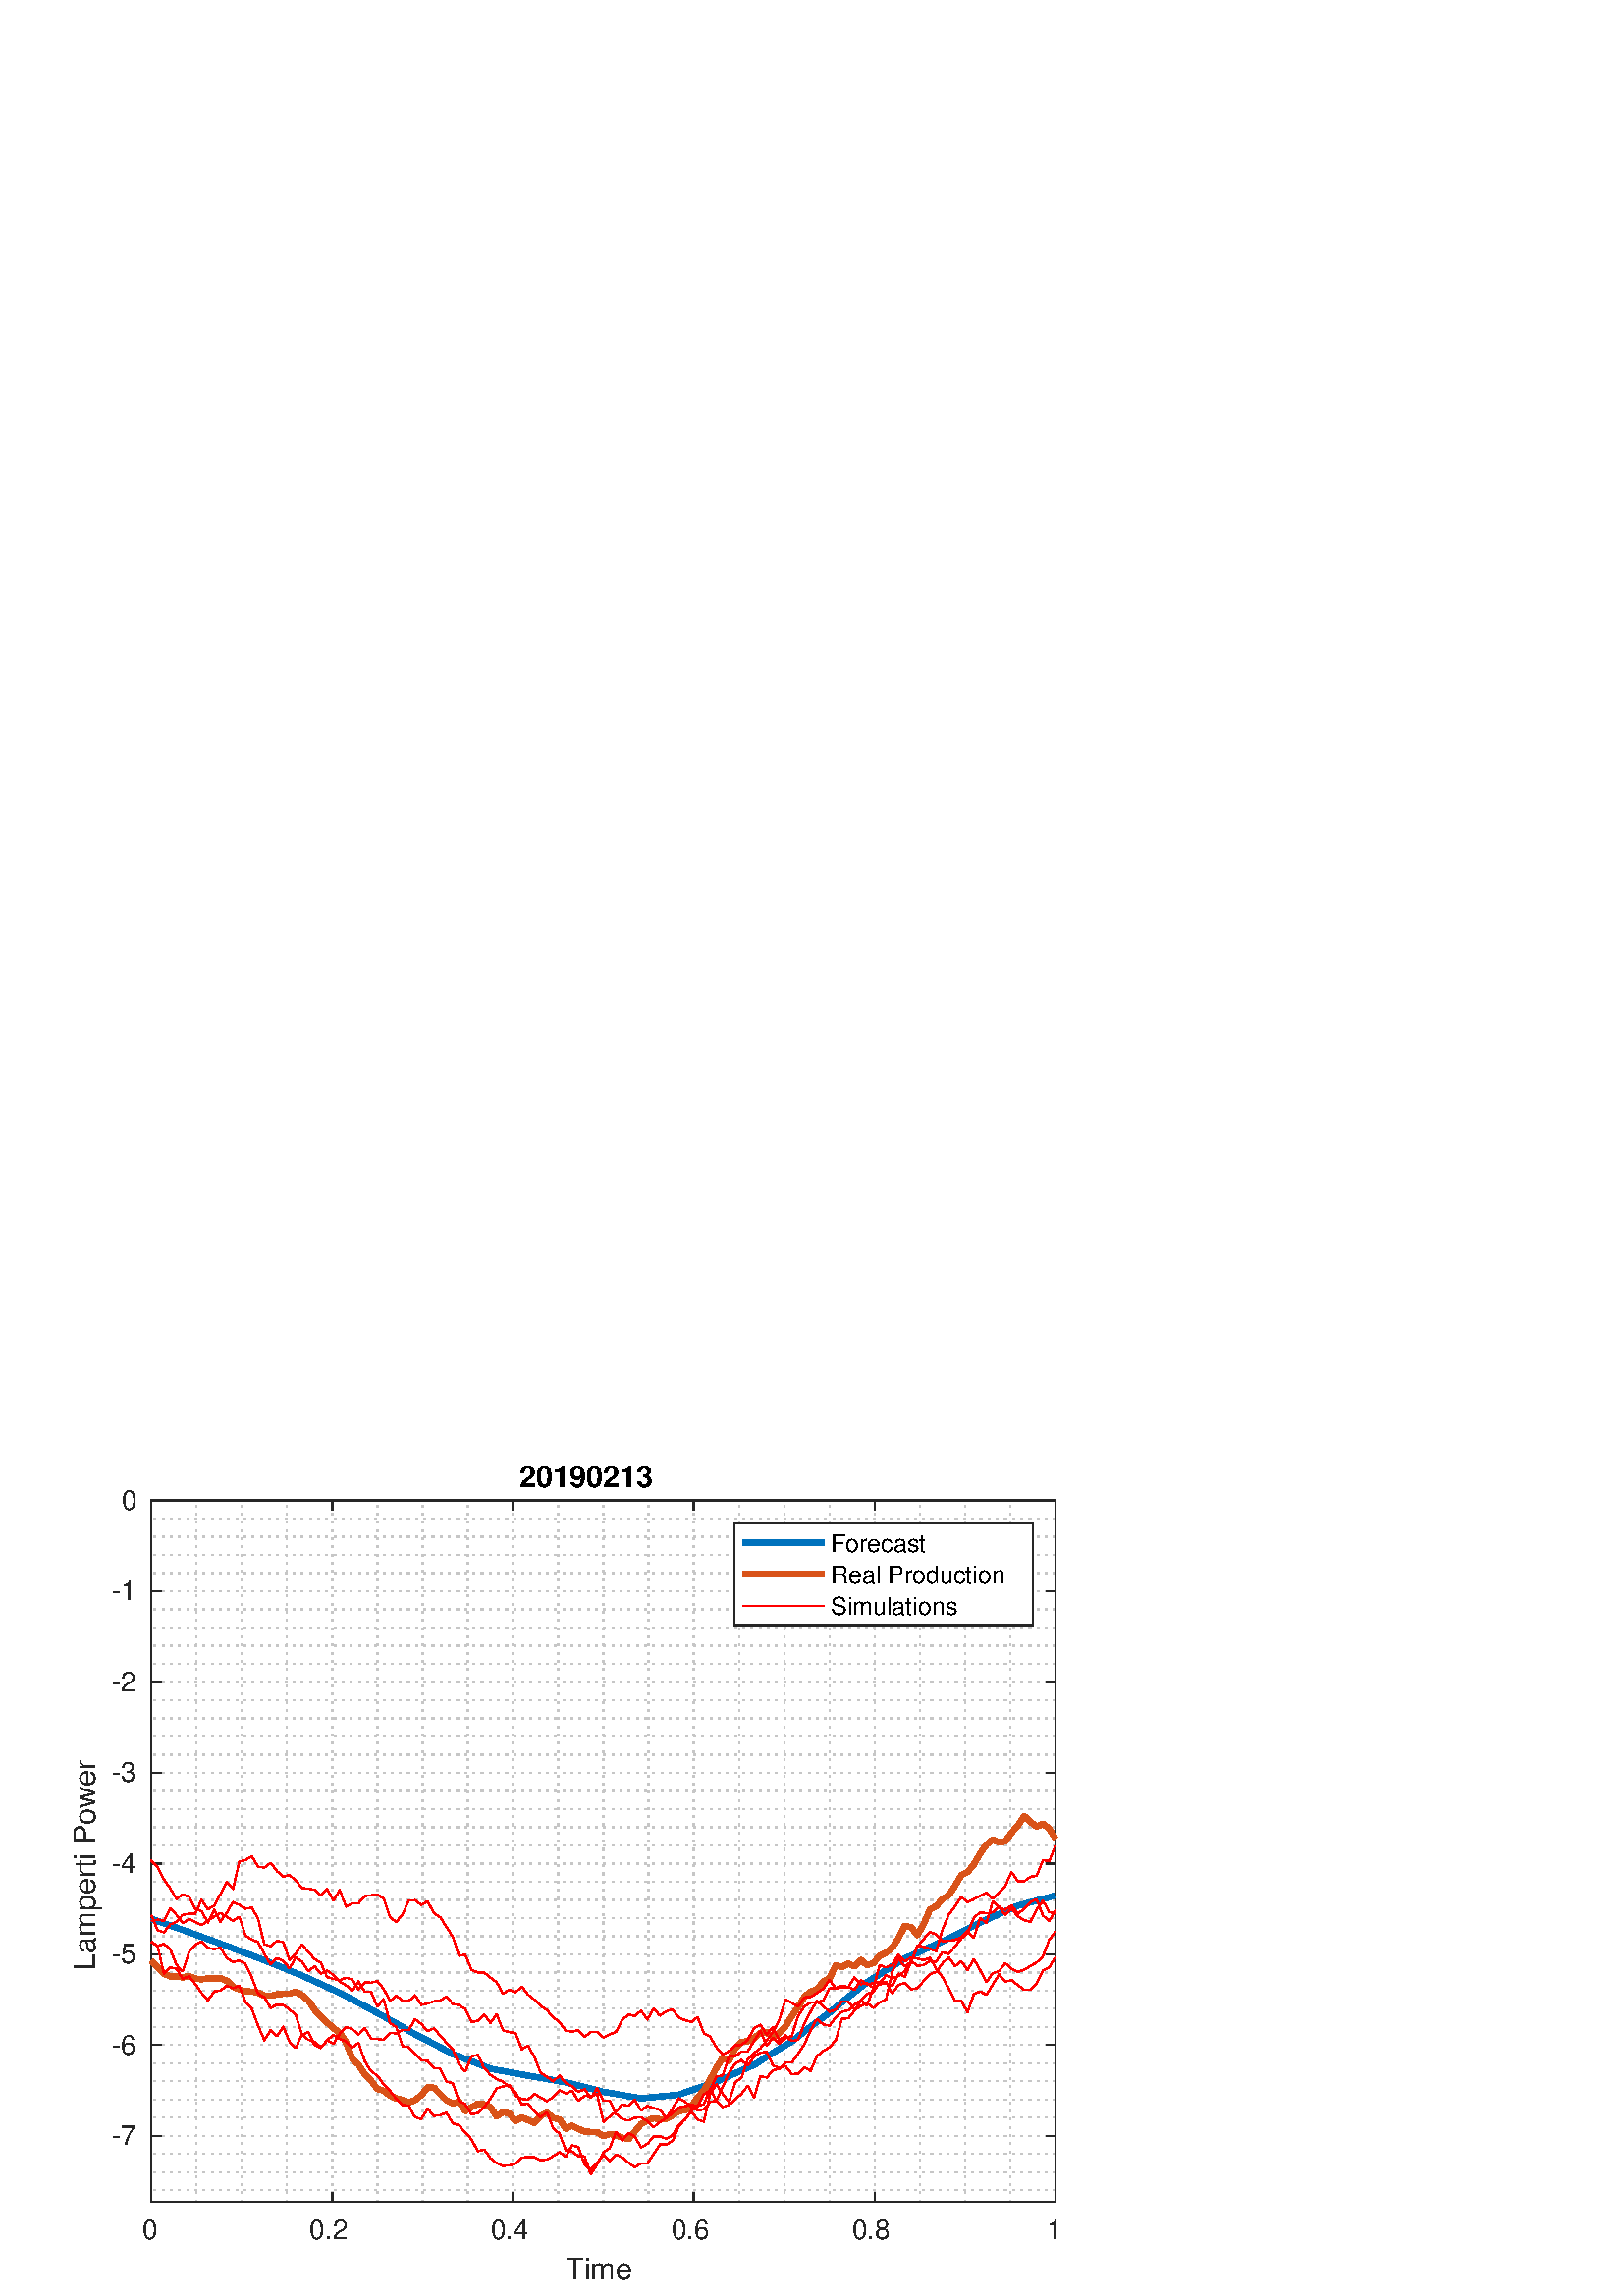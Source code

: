 %!PS-Adobe-3.0 EPSF-3.0
%%Pages: (atend)
%%BoundingBox:    26     6   389   306
%%LanguageLevel: 3
%%EndComments
%%BeginProlog
%%BeginResource: procset (Apache XML Graphics Std ProcSet) 1.2 0
%%Version: 1.2 0
%%Copyright: (Copyright 2001-2003,2010 The Apache Software Foundation. License terms: http://www.apache.org/licenses/LICENSE-2.0)
/bd{bind def}bind def
/ld{load def}bd
/GR/grestore ld
/GS/gsave ld
/RM/rmoveto ld
/C/curveto ld
/t/show ld
/L/lineto ld
/ML/setmiterlimit ld
/CT/concat ld
/f/fill ld
/N/newpath ld
/S/stroke ld
/CC/setcmykcolor ld
/A/ashow ld
/cp/closepath ld
/RC/setrgbcolor ld
/LJ/setlinejoin ld
/GC/setgray ld
/LW/setlinewidth ld
/M/moveto ld
/re {4 2 roll M
1 index 0 rlineto
0 exch rlineto
neg 0 rlineto
cp } bd
/_ctm matrix def
/_tm matrix def
/BT { _ctm currentmatrix pop matrix _tm copy pop 0 0 moveto } bd
/ET { _ctm setmatrix } bd
/iTm { _ctm setmatrix _tm concat } bd
/Tm { _tm astore pop iTm 0 0 moveto } bd
/ux 0.0 def
/uy 0.0 def
/F {
  /Tp exch def
  /Tf exch def
  Tf findfont Tp scalefont setfont
  /cf Tf def  /cs Tp def
} bd
/ULS {currentpoint /uy exch def /ux exch def} bd
/ULE {
  /Tcx currentpoint pop def
  gsave
  newpath
  cf findfont cs scalefont dup
  /FontMatrix get 0 get /Ts exch def /FontInfo get dup
  /UnderlinePosition get Ts mul /To exch def
  /UnderlineThickness get Ts mul /Tt exch def
  ux uy To add moveto  Tcx uy To add lineto
  Tt setlinewidth stroke
  grestore
} bd
/OLE {
  /Tcx currentpoint pop def
  gsave
  newpath
  cf findfont cs scalefont dup
  /FontMatrix get 0 get /Ts exch def /FontInfo get dup
  /UnderlinePosition get Ts mul /To exch def
  /UnderlineThickness get Ts mul /Tt exch def
  ux uy To add cs add moveto Tcx uy To add cs add lineto
  Tt setlinewidth stroke
  grestore
} bd
/SOE {
  /Tcx currentpoint pop def
  gsave
  newpath
  cf findfont cs scalefont dup
  /FontMatrix get 0 get /Ts exch def /FontInfo get dup
  /UnderlinePosition get Ts mul /To exch def
  /UnderlineThickness get Ts mul /Tt exch def
  ux uy To add cs 10 mul 26 idiv add moveto Tcx uy To add cs 10 mul 26 idiv add lineto
  Tt setlinewidth stroke
  grestore
} bd
/QT {
/Y22 exch store
/X22 exch store
/Y21 exch store
/X21 exch store
currentpoint
/Y21 load 2 mul add 3 div exch
/X21 load 2 mul add 3 div exch
/X21 load 2 mul /X22 load add 3 div
/Y21 load 2 mul /Y22 load add 3 div
/X22 load /Y22 load curveto
} bd
/SSPD {
dup length /d exch dict def
{
/v exch def
/k exch def
currentpagedevice k known {
/cpdv currentpagedevice k get def
v cpdv ne {
/upd false def
/nullv v type /nulltype eq def
/nullcpdv cpdv type /nulltype eq def
nullv nullcpdv or
{
/upd true def
} {
/sametype v type cpdv type eq def
sametype {
v type /arraytype eq {
/vlen v length def
/cpdvlen cpdv length def
vlen cpdvlen eq {
0 1 vlen 1 sub {
/i exch def
/obj v i get def
/cpdobj cpdv i get def
obj cpdobj ne {
/upd true def
exit
} if
} for
} {
/upd true def
} ifelse
} {
v type /dicttype eq {
v {
/dv exch def
/dk exch def
/cpddv cpdv dk get def
dv cpddv ne {
/upd true def
exit
} if
} forall
} {
/upd true def
} ifelse
} ifelse
} if
} ifelse
upd true eq {
d k v put
} if
} if
} if
} forall
d length 0 gt {
d setpagedevice
} if
} bd
/RE { % /NewFontName [NewEncodingArray] /FontName RE -
  findfont dup length dict begin
  {
    1 index /FID ne
    {def} {pop pop} ifelse
  } forall
  /Encoding exch def
  /FontName 1 index def
  currentdict definefont pop
  end
} bind def
%%EndResource
%%BeginResource: procset (Apache XML Graphics EPS ProcSet) 1.0 0
%%Version: 1.0 0
%%Copyright: (Copyright 2002-2003 The Apache Software Foundation. License terms: http://www.apache.org/licenses/LICENSE-2.0)
/BeginEPSF { %def
/b4_Inc_state save def         % Save state for cleanup
/dict_count countdictstack def % Count objects on dict stack
/op_count count 1 sub def      % Count objects on operand stack
userdict begin                 % Push userdict on dict stack
/showpage { } def              % Redefine showpage, { } = null proc
0 setgray 0 setlinecap         % Prepare graphics state
1 setlinewidth 0 setlinejoin
10 setmiterlimit [ ] 0 setdash newpath
/languagelevel where           % If level not equal to 1 then
{pop languagelevel             % set strokeadjust and
1 ne                           % overprint to their defaults.
{false setstrokeadjust false setoverprint
} if
} if
} bd
/EndEPSF { %def
count op_count sub {pop} repeat            % Clean up stacks
countdictstack dict_count sub {end} repeat
b4_Inc_state restore
} bd
%%EndResource
%FOPBeginFontDict
%%IncludeResource: font Courier-Oblique
%%IncludeResource: font Courier-BoldOblique
%%IncludeResource: font Courier-Bold
%%IncludeResource: font ZapfDingbats
%%IncludeResource: font Symbol
%%IncludeResource: font Helvetica
%%IncludeResource: font Helvetica-Oblique
%%IncludeResource: font Helvetica-Bold
%%IncludeResource: font Helvetica-BoldOblique
%%IncludeResource: font Times-Roman
%%IncludeResource: font Times-Italic
%%IncludeResource: font Times-Bold
%%IncludeResource: font Times-BoldItalic
%%IncludeResource: font Courier
%FOPEndFontDict
%%BeginResource: encoding WinAnsiEncoding
/WinAnsiEncoding [
/.notdef /.notdef /.notdef /.notdef /.notdef
/.notdef /.notdef /.notdef /.notdef /.notdef
/.notdef /.notdef /.notdef /.notdef /.notdef
/.notdef /.notdef /.notdef /.notdef /.notdef
/.notdef /.notdef /.notdef /.notdef /.notdef
/.notdef /.notdef /.notdef /.notdef /.notdef
/.notdef /.notdef /space /exclam /quotedbl
/numbersign /dollar /percent /ampersand /quotesingle
/parenleft /parenright /asterisk /plus /comma
/hyphen /period /slash /zero /one
/two /three /four /five /six
/seven /eight /nine /colon /semicolon
/less /equal /greater /question /at
/A /B /C /D /E
/F /G /H /I /J
/K /L /M /N /O
/P /Q /R /S /T
/U /V /W /X /Y
/Z /bracketleft /backslash /bracketright /asciicircum
/underscore /quoteleft /a /b /c
/d /e /f /g /h
/i /j /k /l /m
/n /o /p /q /r
/s /t /u /v /w
/x /y /z /braceleft /bar
/braceright /asciitilde /bullet /Euro /bullet
/quotesinglbase /florin /quotedblbase /ellipsis /dagger
/daggerdbl /circumflex /perthousand /Scaron /guilsinglleft
/OE /bullet /Zcaron /bullet /bullet
/quoteleft /quoteright /quotedblleft /quotedblright /bullet
/endash /emdash /asciitilde /trademark /scaron
/guilsinglright /oe /bullet /zcaron /Ydieresis
/space /exclamdown /cent /sterling /currency
/yen /brokenbar /section /dieresis /copyright
/ordfeminine /guillemotleft /logicalnot /sfthyphen /registered
/macron /degree /plusminus /twosuperior /threesuperior
/acute /mu /paragraph /middot /cedilla
/onesuperior /ordmasculine /guillemotright /onequarter /onehalf
/threequarters /questiondown /Agrave /Aacute /Acircumflex
/Atilde /Adieresis /Aring /AE /Ccedilla
/Egrave /Eacute /Ecircumflex /Edieresis /Igrave
/Iacute /Icircumflex /Idieresis /Eth /Ntilde
/Ograve /Oacute /Ocircumflex /Otilde /Odieresis
/multiply /Oslash /Ugrave /Uacute /Ucircumflex
/Udieresis /Yacute /Thorn /germandbls /agrave
/aacute /acircumflex /atilde /adieresis /aring
/ae /ccedilla /egrave /eacute /ecircumflex
/edieresis /igrave /iacute /icircumflex /idieresis
/eth /ntilde /ograve /oacute /ocircumflex
/otilde /odieresis /divide /oslash /ugrave
/uacute /ucircumflex /udieresis /yacute /thorn
/ydieresis
] def
%%EndResource
%FOPBeginFontReencode
/Courier-Oblique findfont
dup length dict begin
  {1 index /FID ne {def} {pop pop} ifelse} forall
  /Encoding WinAnsiEncoding def
  currentdict
end
/Courier-Oblique exch definefont pop
/Courier-BoldOblique findfont
dup length dict begin
  {1 index /FID ne {def} {pop pop} ifelse} forall
  /Encoding WinAnsiEncoding def
  currentdict
end
/Courier-BoldOblique exch definefont pop
/Courier-Bold findfont
dup length dict begin
  {1 index /FID ne {def} {pop pop} ifelse} forall
  /Encoding WinAnsiEncoding def
  currentdict
end
/Courier-Bold exch definefont pop
/Helvetica findfont
dup length dict begin
  {1 index /FID ne {def} {pop pop} ifelse} forall
  /Encoding WinAnsiEncoding def
  currentdict
end
/Helvetica exch definefont pop
/Helvetica-Oblique findfont
dup length dict begin
  {1 index /FID ne {def} {pop pop} ifelse} forall
  /Encoding WinAnsiEncoding def
  currentdict
end
/Helvetica-Oblique exch definefont pop
/Helvetica-Bold findfont
dup length dict begin
  {1 index /FID ne {def} {pop pop} ifelse} forall
  /Encoding WinAnsiEncoding def
  currentdict
end
/Helvetica-Bold exch definefont pop
/Helvetica-BoldOblique findfont
dup length dict begin
  {1 index /FID ne {def} {pop pop} ifelse} forall
  /Encoding WinAnsiEncoding def
  currentdict
end
/Helvetica-BoldOblique exch definefont pop
/Times-Roman findfont
dup length dict begin
  {1 index /FID ne {def} {pop pop} ifelse} forall
  /Encoding WinAnsiEncoding def
  currentdict
end
/Times-Roman exch definefont pop
/Times-Italic findfont
dup length dict begin
  {1 index /FID ne {def} {pop pop} ifelse} forall
  /Encoding WinAnsiEncoding def
  currentdict
end
/Times-Italic exch definefont pop
/Times-Bold findfont
dup length dict begin
  {1 index /FID ne {def} {pop pop} ifelse} forall
  /Encoding WinAnsiEncoding def
  currentdict
end
/Times-Bold exch definefont pop
/Times-BoldItalic findfont
dup length dict begin
  {1 index /FID ne {def} {pop pop} ifelse} forall
  /Encoding WinAnsiEncoding def
  currentdict
end
/Times-BoldItalic exch definefont pop
/Courier findfont
dup length dict begin
  {1 index /FID ne {def} {pop pop} ifelse} forall
  /Encoding WinAnsiEncoding def
  currentdict
end
/Courier exch definefont pop
%FOPEndFontReencode
%%EndProlog
%%Page: 1 1
%%PageBoundingBox: 0 0 428 315
%%BeginPageSetup
[1 0 0 -1 0 315] CT
%%EndPageSetup
GS
[0.75 0 0 0.75 0 0] CT
1 GC
N
0 0 570 420 re
f
GR
GS
[0.75 0 0 0.75 0 0] CT
1 GC
N
0 0 570 420 re
f
GR
GS
[0.75 0 0 0.75 0 0] CT
1 GC
N
74 374 M
516 374 L
516 31 L
74 31 L
cp
f
GR
GS
[0.75 0 0 0.75 0 0] CT
0.775 GC
[1 3] 0 setdash
2 LJ
0.667 LW
N
74 374 M
74 31 L
S
GR
GS
[0.75 0 0 0.75 0 0] CT
0.775 GC
[1 3] 0 setdash
2 LJ
0.667 LW
N
96.1 374 M
96.1 31 L
S
GR
GS
[0.75 0 0 0.75 0 0] CT
0.775 GC
[1 3] 0 setdash
2 LJ
0.667 LW
N
118.2 374 M
118.2 31 L
S
GR
GS
[0.75 0 0 0.75 0 0] CT
0.775 GC
[1 3] 0 setdash
2 LJ
0.667 LW
N
140.3 374 M
140.3 31 L
S
GR
GS
[0.75 0 0 0.75 0 0] CT
0.775 GC
[1 3] 0 setdash
2 LJ
0.667 LW
N
162.4 374 M
162.4 31 L
S
GR
GS
[0.75 0 0 0.75 0 0] CT
0.775 GC
[1 3] 0 setdash
2 LJ
0.667 LW
N
184.5 374 M
184.5 31 L
S
GR
GS
[0.75 0 0 0.75 0 0] CT
0.775 GC
[1 3] 0 setdash
2 LJ
0.667 LW
N
206.6 374 M
206.6 31 L
S
GR
GS
[0.75 0 0 0.75 0 0] CT
0.775 GC
[1 3] 0 setdash
2 LJ
0.667 LW
N
228.7 374 M
228.7 31 L
S
GR
GS
[0.75 0 0 0.75 0 0] CT
0.775 GC
[1 3] 0 setdash
2 LJ
0.667 LW
N
250.8 374 M
250.8 31 L
S
GR
GS
[0.75 0 0 0.75 0 0] CT
0.775 GC
[1 3] 0 setdash
2 LJ
0.667 LW
N
272.9 374 M
272.9 31 L
S
GR
GS
[0.75 0 0 0.75 0 0] CT
0.775 GC
[1 3] 0 setdash
2 LJ
0.667 LW
N
295 374 M
295 31 L
S
GR
GS
[0.75 0 0 0.75 0 0] CT
0.775 GC
[1 3] 0 setdash
2 LJ
0.667 LW
N
317.1 374 M
317.1 31 L
S
GR
GS
[0.75 0 0 0.75 0 0] CT
0.775 GC
[1 3] 0 setdash
2 LJ
0.667 LW
N
339.2 374 M
339.2 31 L
S
GR
GS
[0.75 0 0 0.75 0 0] CT
0.775 GC
[1 3] 0 setdash
2 LJ
0.667 LW
N
361.3 374 M
361.3 31 L
S
GR
GS
[0.75 0 0 0.75 0 0] CT
0.775 GC
[1 3] 0 setdash
2 LJ
0.667 LW
N
383.4 374 M
383.4 31 L
S
GR
GS
[0.75 0 0 0.75 0 0] CT
0.775 GC
[1 3] 0 setdash
2 LJ
0.667 LW
N
405.5 374 M
405.5 31 L
S
GR
GS
[0.75 0 0 0.75 0 0] CT
0.775 GC
[1 3] 0 setdash
2 LJ
0.667 LW
N
427.6 374 M
427.6 31 L
S
GR
GS
[0.75 0 0 0.75 0 0] CT
0.775 GC
[1 3] 0 setdash
2 LJ
0.667 LW
N
449.7 374 M
449.7 31 L
S
GR
GS
[0.75 0 0 0.75 0 0] CT
0.775 GC
[1 3] 0 setdash
2 LJ
0.667 LW
N
471.8 374 M
471.8 31 L
S
GR
GS
[0.75 0 0 0.75 0 0] CT
0.775 GC
[1 3] 0 setdash
2 LJ
0.667 LW
N
493.9 374 M
493.9 31 L
S
GR
GS
[0.75 0 0 0.75 0 0] CT
0.775 GC
[1 3] 0 setdash
2 LJ
0.667 LW
N
516 374 M
516 31 L
S
GR
GS
[0.75 0 0 0.75 0 0] CT
0.775 GC
[1 3] 0 setdash
2 LJ
0.667 LW
N
516 368.258 M
74 368.258 L
S
GR
GS
[0.75 0 0 0.75 0 0] CT
0.775 GC
[1 3] 0 setdash
2 LJ
0.667 LW
N
516 359.383 M
74 359.383 L
S
GR
GS
[0.75 0 0 0.75 0 0] CT
0.775 GC
[1 3] 0 setdash
2 LJ
0.667 LW
N
516 350.508 M
74 350.508 L
S
GR
GS
[0.75 0 0 0.75 0 0] CT
0.775 GC
[1 3] 0 setdash
2 LJ
0.667 LW
N
516 341.633 M
74 341.633 L
S
GR
GS
[0.75 0 0 0.75 0 0] CT
0.775 GC
[1 3] 0 setdash
2 LJ
0.667 LW
N
516 332.758 M
74 332.758 L
S
GR
GS
[0.75 0 0 0.75 0 0] CT
0.775 GC
[1 3] 0 setdash
2 LJ
0.667 LW
N
516 323.882 M
74 323.882 L
S
GR
GS
[0.75 0 0 0.75 0 0] CT
0.775 GC
[1 3] 0 setdash
2 LJ
0.667 LW
N
516 315.007 M
74 315.007 L
S
GR
GS
[0.75 0 0 0.75 0 0] CT
0.775 GC
[1 3] 0 setdash
2 LJ
0.667 LW
N
516 306.132 M
74 306.132 L
S
GR
GS
[0.75 0 0 0.75 0 0] CT
0.775 GC
[1 3] 0 setdash
2 LJ
0.667 LW
N
516 297.257 M
74 297.257 L
S
GR
GS
[0.75 0 0 0.75 0 0] CT
0.775 GC
[1 3] 0 setdash
2 LJ
0.667 LW
N
516 288.381 M
74 288.381 L
S
GR
GS
[0.75 0 0 0.75 0 0] CT
0.775 GC
[1 3] 0 setdash
2 LJ
0.667 LW
N
516 279.506 M
74 279.506 L
S
GR
GS
[0.75 0 0 0.75 0 0] CT
0.775 GC
[1 3] 0 setdash
2 LJ
0.667 LW
N
516 270.631 M
74 270.631 L
S
GR
GS
[0.75 0 0 0.75 0 0] CT
0.775 GC
[1 3] 0 setdash
2 LJ
0.667 LW
N
516 261.756 M
74 261.756 L
S
GR
GS
[0.75 0 0 0.75 0 0] CT
0.775 GC
[1 3] 0 setdash
2 LJ
0.667 LW
N
516 252.881 M
74 252.881 L
S
GR
GS
[0.75 0 0 0.75 0 0] CT
0.775 GC
[1 3] 0 setdash
2 LJ
0.667 LW
N
516 244.005 M
74 244.005 L
S
GR
GS
[0.75 0 0 0.75 0 0] CT
0.775 GC
[1 3] 0 setdash
2 LJ
0.667 LW
N
516 235.13 M
74 235.13 L
S
GR
GS
[0.75 0 0 0.75 0 0] CT
0.775 GC
[1 3] 0 setdash
2 LJ
0.667 LW
N
516 226.255 M
74 226.255 L
S
GR
GS
[0.75 0 0 0.75 0 0] CT
0.775 GC
[1 3] 0 setdash
2 LJ
0.667 LW
N
516 217.38 M
74 217.38 L
S
GR
GS
[0.75 0 0 0.75 0 0] CT
0.775 GC
[1 3] 0 setdash
2 LJ
0.667 LW
N
516 208.504 M
74 208.504 L
S
GR
GS
[0.75 0 0 0.75 0 0] CT
0.775 GC
[1 3] 0 setdash
2 LJ
0.667 LW
N
516 199.629 M
74 199.629 L
S
GR
GS
[0.75 0 0 0.75 0 0] CT
0.775 GC
[1 3] 0 setdash
2 LJ
0.667 LW
N
516 190.754 M
74 190.754 L
S
GR
GS
[0.75 0 0 0.75 0 0] CT
0.775 GC
[1 3] 0 setdash
2 LJ
0.667 LW
N
516 181.879 M
74 181.879 L
S
GR
GS
[0.75 0 0 0.75 0 0] CT
0.775 GC
[1 3] 0 setdash
2 LJ
0.667 LW
N
516 173.004 M
74 173.004 L
S
GR
GS
[0.75 0 0 0.75 0 0] CT
0.775 GC
[1 3] 0 setdash
2 LJ
0.667 LW
N
516 164.128 M
74 164.128 L
S
GR
GS
[0.75 0 0 0.75 0 0] CT
0.775 GC
[1 3] 0 setdash
2 LJ
0.667 LW
N
516 155.253 M
74 155.253 L
S
GR
GS
[0.75 0 0 0.75 0 0] CT
0.775 GC
[1 3] 0 setdash
2 LJ
0.667 LW
N
516 146.378 M
74 146.378 L
S
GR
GS
[0.75 0 0 0.75 0 0] CT
0.775 GC
[1 3] 0 setdash
2 LJ
0.667 LW
N
516 137.503 M
74 137.503 L
S
GR
GS
[0.75 0 0 0.75 0 0] CT
0.775 GC
[1 3] 0 setdash
2 LJ
0.667 LW
N
516 128.627 M
74 128.627 L
S
GR
GS
[0.75 0 0 0.75 0 0] CT
0.775 GC
[1 3] 0 setdash
2 LJ
0.667 LW
N
516 119.752 M
74 119.752 L
S
GR
GS
[0.75 0 0 0.75 0 0] CT
0.775 GC
[1 3] 0 setdash
2 LJ
0.667 LW
N
516 110.877 M
74 110.877 L
S
GR
GS
[0.75 0 0 0.75 0 0] CT
0.775 GC
[1 3] 0 setdash
2 LJ
0.667 LW
N
516 102.002 M
74 102.002 L
S
GR
GS
[0.75 0 0 0.75 0 0] CT
0.775 GC
[1 3] 0 setdash
2 LJ
0.667 LW
N
516 93.127 M
74 93.127 L
S
GR
GS
[0.75 0 0 0.75 0 0] CT
0.775 GC
[1 3] 0 setdash
2 LJ
0.667 LW
N
516 84.251 M
74 84.251 L
S
GR
GS
[0.75 0 0 0.75 0 0] CT
0.775 GC
[1 3] 0 setdash
2 LJ
0.667 LW
N
516 75.376 M
74 75.376 L
S
GR
GS
[0.75 0 0 0.75 0 0] CT
0.775 GC
[1 3] 0 setdash
2 LJ
0.667 LW
N
516 66.501 M
74 66.501 L
S
GR
GS
[0.75 0 0 0.75 0 0] CT
0.775 GC
[1 3] 0 setdash
2 LJ
0.667 LW
N
516 57.626 M
74 57.626 L
S
GR
GS
[0.75 0 0 0.75 0 0] CT
0.775 GC
[1 3] 0 setdash
2 LJ
0.667 LW
N
516 48.75 M
74 48.75 L
S
GR
GS
[0.75 0 0 0.75 0 0] CT
0.775 GC
[1 3] 0 setdash
2 LJ
0.667 LW
N
516 39.875 M
74 39.875 L
S
GR
GS
[0.75 0 0 0.75 0 0] CT
0.775 GC
[1 3] 0 setdash
2 LJ
0.667 LW
N
516 31 M
74 31 L
S
GR
GS
[0.75 0 0 0.75 0 0] CT
0.149 GC
2 setlinecap
1 LJ
0.667 LW
N
74 374 M
516 374 L
S
GR
GS
[0.75 0 0 0.75 0 0] CT
0.149 GC
2 setlinecap
1 LJ
0.667 LW
N
74 31 M
516 31 L
S
GR
GS
[0.75 0 0 0.75 0 0] CT
0.149 GC
2 setlinecap
1 LJ
0.667 LW
N
74 374 M
74 369.58 L
S
GR
GS
[0.75 0 0 0.75 0 0] CT
0.149 GC
2 setlinecap
1 LJ
0.667 LW
N
162.4 374 M
162.4 369.58 L
S
GR
GS
[0.75 0 0 0.75 0 0] CT
0.149 GC
2 setlinecap
1 LJ
0.667 LW
N
250.8 374 M
250.8 369.58 L
S
GR
GS
[0.75 0 0 0.75 0 0] CT
0.149 GC
2 setlinecap
1 LJ
0.667 LW
N
339.2 374 M
339.2 369.58 L
S
GR
GS
[0.75 0 0 0.75 0 0] CT
0.149 GC
2 setlinecap
1 LJ
0.667 LW
N
427.6 374 M
427.6 369.58 L
S
GR
GS
[0.75 0 0 0.75 0 0] CT
0.149 GC
2 setlinecap
1 LJ
0.667 LW
N
516 374 M
516 369.58 L
S
GR
GS
[0.75 0 0 0.75 0 0] CT
0.149 GC
2 setlinecap
1 LJ
0.667 LW
N
74 31 M
74 35.42 L
S
GR
GS
[0.75 0 0 0.75 0 0] CT
0.149 GC
2 setlinecap
1 LJ
0.667 LW
N
162.4 31 M
162.4 35.42 L
S
GR
GS
[0.75 0 0 0.75 0 0] CT
0.149 GC
2 setlinecap
1 LJ
0.667 LW
N
250.8 31 M
250.8 35.42 L
S
GR
GS
[0.75 0 0 0.75 0 0] CT
0.149 GC
2 setlinecap
1 LJ
0.667 LW
N
339.2 31 M
339.2 35.42 L
S
GR
GS
[0.75 0 0 0.75 0 0] CT
0.149 GC
2 setlinecap
1 LJ
0.667 LW
N
427.6 31 M
427.6 35.42 L
S
GR
GS
[0.75 0 0 0.75 0 0] CT
0.149 GC
2 setlinecap
1 LJ
0.667 LW
N
516 31 M
516 35.42 L
S
GR
GS
[0.75 0 0 0.75 55.5 284.5] CT
0.149 GC
/Helvetica 13.333 F
GS
[1 0 0 1 0 0] CT
-4.5 13 moveto 
1 -1 scale
(0) t 
GR
GR
GS
[0.75 0 0 0.75 121.8 284.5] CT
0.149 GC
/Helvetica 13.333 F
GS
[1 0 0 1 0 0] CT
-11 13 moveto 
1 -1 scale
(0.2) t 
GR
GR
GS
[0.75 0 0 0.75 188.1 284.5] CT
0.149 GC
/Helvetica 13.333 F
GS
[1 0 0 1 0 0] CT
-11 13 moveto 
1 -1 scale
(0.4) t 
GR
GR
GS
[0.75 0 0 0.75 254.4 284.5] CT
0.149 GC
/Helvetica 13.333 F
GS
[1 0 0 1 0 0] CT
-11 13 moveto 
1 -1 scale
(0.6) t 
GR
GR
GS
[0.75 0 0 0.75 320.7 284.5] CT
0.149 GC
/Helvetica 13.333 F
GS
[1 0 0 1 0 0] CT
-11 13 moveto 
1 -1 scale
(0.8) t 
GR
GR
GS
[0.75 0 0 0.75 387 284.5] CT
0.149 GC
/Helvetica 13.333 F
GS
[1 0 0 1 0 0] CT
-4.5 13 moveto 
1 -1 scale
(1) t 
GR
GR
GS
[0.75 0 0 0.75 221.25 298.25] CT
0.149 GC
/Helvetica 14.667 F
GS
[1 0 0 1 0 0] CT
-18.5 14 moveto 
1 -1 scale
(Time) t 
GR
GR
GS
[0.75 0 0 0.75 0 0] CT
0.149 GC
2 setlinecap
1 LJ
0.667 LW
N
74 374 M
74 31 L
S
GR
GS
[0.75 0 0 0.75 0 0] CT
0.149 GC
2 setlinecap
1 LJ
0.667 LW
N
516 374 M
516 31 L
S
GR
GS
[0.75 0 0 0.75 0 0] CT
0.149 GC
2 setlinecap
1 LJ
0.667 LW
N
74 341.633 M
78.42 341.633 L
S
GR
GS
[0.75 0 0 0.75 0 0] CT
0.149 GC
2 setlinecap
1 LJ
0.667 LW
N
74 297.257 M
78.42 297.257 L
S
GR
GS
[0.75 0 0 0.75 0 0] CT
0.149 GC
2 setlinecap
1 LJ
0.667 LW
N
74 252.881 M
78.42 252.881 L
S
GR
GS
[0.75 0 0 0.75 0 0] CT
0.149 GC
2 setlinecap
1 LJ
0.667 LW
N
74 208.504 M
78.42 208.504 L
S
GR
GS
[0.75 0 0 0.75 0 0] CT
0.149 GC
2 setlinecap
1 LJ
0.667 LW
N
74 164.128 M
78.42 164.128 L
S
GR
GS
[0.75 0 0 0.75 0 0] CT
0.149 GC
2 setlinecap
1 LJ
0.667 LW
N
74 119.752 M
78.42 119.752 L
S
GR
GS
[0.75 0 0 0.75 0 0] CT
0.149 GC
2 setlinecap
1 LJ
0.667 LW
N
74 75.376 M
78.42 75.376 L
S
GR
GS
[0.75 0 0 0.75 0 0] CT
0.149 GC
2 setlinecap
1 LJ
0.667 LW
N
74 31 M
78.42 31 L
S
GR
GS
[0.75 0 0 0.75 0 0] CT
0.149 GC
2 setlinecap
1 LJ
0.667 LW
N
516 341.633 M
511.58 341.633 L
S
GR
GS
[0.75 0 0 0.75 0 0] CT
0.149 GC
2 setlinecap
1 LJ
0.667 LW
N
516 297.257 M
511.58 297.257 L
S
GR
GS
[0.75 0 0 0.75 0 0] CT
0.149 GC
2 setlinecap
1 LJ
0.667 LW
N
516 252.881 M
511.58 252.881 L
S
GR
GS
[0.75 0 0 0.75 0 0] CT
0.149 GC
2 setlinecap
1 LJ
0.667 LW
N
516 208.504 M
511.58 208.504 L
S
GR
GS
[0.75 0 0 0.75 0 0] CT
0.149 GC
2 setlinecap
1 LJ
0.667 LW
N
516 164.128 M
511.58 164.128 L
S
GR
GS
[0.75 0 0 0.75 0 0] CT
0.149 GC
2 setlinecap
1 LJ
0.667 LW
N
516 119.752 M
511.58 119.752 L
S
GR
GS
[0.75 0 0 0.75 0 0] CT
0.149 GC
2 setlinecap
1 LJ
0.667 LW
N
516 75.376 M
511.58 75.376 L
S
GR
GS
[0.75 0 0 0.75 0 0] CT
0.149 GC
2 setlinecap
1 LJ
0.667 LW
N
516 31 M
511.58 31 L
S
GR
GS
[0.75 0 0 0.75 51.5 256.225] CT
0.149 GC
/Helvetica 13.333 F
GS
[1 0 0 1 0 0] CT
-14 4.5 moveto 
1 -1 scale
(-7) t 
GR
GR
GS
[0.75 0 0 0.75 51.5 222.943] CT
0.149 GC
/Helvetica 13.333 F
GS
[1 0 0 1 0 0] CT
-14 4.5 moveto 
1 -1 scale
(-6) t 
GR
GR
GS
[0.75 0 0 0.75 51.5 189.66] CT
0.149 GC
/Helvetica 13.333 F
GS
[1 0 0 1 0 0] CT
-14 4.5 moveto 
1 -1 scale
(-5) t 
GR
GR
GS
[0.75 0 0 0.75 51.5 156.378] CT
0.149 GC
/Helvetica 13.333 F
GS
[1 0 0 1 0 0] CT
-14 4.5 moveto 
1 -1 scale
(-4) t 
GR
GR
GS
[0.75 0 0 0.75 51.5 123.096] CT
0.149 GC
/Helvetica 13.333 F
GS
[1 0 0 1 0 0] CT
-14 4.5 moveto 
1 -1 scale
(-3) t 
GR
GR
GS
[0.75 0 0 0.75 51.5 89.814] CT
0.149 GC
/Helvetica 13.333 F
GS
[1 0 0 1 0 0] CT
-14 4.5 moveto 
1 -1 scale
(-2) t 
GR
GR
GS
[0.75 0 0 0.75 51.5 56.532] CT
0.149 GC
/Helvetica 13.333 F
GS
[1 0 0 1 0 0] CT
-14 4.5 moveto 
1 -1 scale
(-1) t 
GR
GR
GS
[0.75 0 0 0.75 51.5 23.25] CT
0.149 GC
/Helvetica 13.333 F
GS
[1 0 0 1 0 0] CT
-9 4.5 moveto 
1 -1 scale
(0) t 
GR
GR
GS
[0 -0.75 0.75 0 38 151.875] CT
0.149 GC
/Helvetica 14.667 F
GS
[1 0 0 1 0 0] CT
-58 -4 moveto 
1 -1 scale
(Lamperti Power) t 
GR
GR
GS
[0.75 0 0 0.75 221.25 21.188] CT
/Helvetica-Bold 14.667 F
GS
[1 0 0 1 0 0] CT
-41 -4 moveto 
1 -1 scale
(20190213) t 
GR
GR
GS
[0.75 0 0 0.75 0 0] CT
0 0.447 0.741 RC
1 LJ
2.667 LW
N
73.947 235.573 M
74 235.588 L
77.069 236.664 L
80.139 237.743 L
83.208 238.826 L
86.278 239.913 L
89.347 241.004 L
92.417 242.099 L
95.486 243.21 L
98.556 244.326 L
101.625 245.446 L
104.694 246.571 L
107.764 247.701 L
110.833 248.837 L
113.903 249.994 L
116.972 251.157 L
120.042 252.326 L
123.111 253.501 L
126.181 254.682 L
129.25 255.871 L
132.319 257.095 L
135.389 258.326 L
138.458 259.566 L
141.528 260.813 L
144.597 262.07 L
147.667 263.335 L
150.736 264.71 L
153.806 266.097 L
156.875 267.495 L
159.944 268.906 L
163.014 270.33 L
166.083 271.767 L
169.153 273.364 L
172.222 274.98 L
175.292 276.615 L
178.361 278.27 L
181.431 279.945 L
184.5 281.644 L
187.569 283.306 L
190.639 284.991 L
193.708 286.702 L
196.778 288.439 L
199.847 290.204 L
202.917 291.999 L
205.986 293.549 L
209.056 295.125 L
212.125 296.726 L
215.194 298.355 L
218.264 300.015 L
221.333 301.706 L
224.403 302.857 L
227.472 304.024 L
230.542 305.209 L
233.611 306.411 L
236.681 307.632 L
239.75 308.873 L
242.819 309.426 L
245.889 309.984 L
248.958 310.546 L
252.028 311.113 L
255.097 311.684 L
258.167 312.26 L
261.236 312.79 L
264.306 313.323 L
267.375 313.861 L
270.444 314.404 L
273.514 314.951 L
276.583 315.502 L
279.653 316.257 L
282.722 317.021 L
285.792 317.794 L
288.861 318.578 L
291.931 319.371 L
295 320.175 L
298.069 320.694 L
301.139 321.218 L
304.208 321.746 L
307.278 322.279 L
310.347 322.818 L
313.417 323.361 L
316.486 323.056 L
319.556 322.752 L
322.625 322.45 L
325.694 322.15 L
328.764 321.851 L
331.833 321.553 L
334.903 320.468 L
337.972 319.402 L
341.042 318.355 L
344.111 317.326 L
347.181 316.313 L
350.25 315.317 L
353.319 313.863 L
356.389 312.44 L
359.458 311.046 L
362.528 309.679 L
365.597 308.337 L
368.667 307.018 L
371.736 304.994 L
374.806 303.02 L
377.875 301.091 L
380.944 299.205 L
384.014 297.358 L
387.083 295.547 L
390.153 293.067 L
393.222 290.646 L
396.292 288.28 L
399.361 285.964 L
402.431 283.695 L
405.5 281.468 L
408.569 278.877 L
411.639 276.337 L
414.708 273.843 L
417.778 271.392 L
420.847 268.981 L
423.917 266.607 L
426.986 264.611 L
430.056 262.639 L
433.125 260.688 L
436.194 258.758 L
439.264 256.846 L
442.333 254.953 L
445.403 253.537 L
448.472 252.13 L
451.542 250.731 L
454.611 249.342 L
457.681 247.96 L
460.75 246.586 L
463.819 245.037 L
466.889 243.497 L
469.958 241.966 L
473.028 240.443 L
476.097 238.928 L
479.167 237.42 L
482.236 236.024 L
485.306 234.633 L
488.375 233.248 L
491.444 231.868 L
494.514 230.493 L
497.583 229.122 L
500.653 228.294 L
503.722 227.468 L
506.792 226.643 L
509.861 225.819 L
512.931 224.997 L
516 224.176 L
S
GR
GS
[0.75 0 0 0.75 0 0] CT
0.851 0.325 0.098 RC
1 LJ
2.667 LW
N
74 256.131 M
77.069 259.317 L
80.139 262.301 L
83.208 263.728 L
86.278 263.86 L
89.347 264.198 L
92.417 263.537 L
95.486 264.778 L
98.556 265.173 L
101.625 264.658 L
104.694 264.847 L
107.764 264.649 L
110.833 265.803 L
113.903 268.86 L
116.972 270.07 L
120.042 270.989 L
123.111 271.151 L
126.181 271.694 L
129.25 273.192 L
132.319 273.186 L
135.389 272.513 L
138.458 272.217 L
141.528 272.162 L
144.597 271.139 L
147.667 272.862 L
150.736 275.515 L
153.806 280.106 L
156.875 283.385 L
159.944 286.29 L
163.014 288.945 L
166.083 291.347 L
169.153 295.936 L
172.222 303.826 L
175.292 306.842 L
178.361 311.603 L
181.431 314.706 L
184.5 318.791 L
187.569 319.61 L
190.639 321.971 L
193.708 323.382 L
196.778 324.12 L
199.847 325.456 L
202.917 324.141 L
205.986 321.761 L
209.056 318.033 L
212.125 318.146 L
215.194 321.317 L
218.264 324.327 L
221.333 325.869 L
224.403 324.978 L
227.472 329.496 L
230.542 327.637 L
233.611 326.026 L
236.681 326.246 L
239.75 327.616 L
242.819 332.186 L
245.889 330.087 L
248.958 330.832 L
252.028 334.524 L
255.097 332.595 L
258.167 333.991 L
261.236 335.44 L
264.306 331.842 L
267.375 330.376 L
270.444 332.975 L
273.514 333.69 L
276.583 338.1 L
279.653 336.734 L
282.722 338.26 L
285.792 339.614 L
288.861 339.759 L
291.931 339.78 L
295 341.834 L
298.069 340.754 L
301.139 341.471 L
304.208 342.537 L
307.278 343.246 L
310.347 339.609 L
313.417 335.957 L
316.486 334.314 L
319.556 333.029 L
322.625 333.619 L
325.694 333.421 L
328.764 331.632 L
331.833 329.596 L
334.903 329.113 L
337.972 327.506 L
341.042 322.873 L
344.111 319.56 L
347.181 314.078 L
350.25 308.423 L
353.319 303.413 L
356.389 305.139 L
359.458 298.737 L
362.528 295.722 L
365.597 295.444 L
368.667 293.945 L
371.736 291.274 L
374.806 291.006 L
377.875 293.729 L
380.944 291.469 L
384.014 288.066 L
387.083 283.142 L
390.153 278.674 L
393.222 273.722 L
396.292 271.094 L
399.361 270.209 L
402.431 266.27 L
405.5 264.773 L
408.569 258.213 L
411.639 259.011 L
414.708 257.531 L
417.778 258.785 L
420.847 255.637 L
423.917 258.169 L
426.986 257.219 L
430.056 253.641 L
433.125 252.224 L
436.194 249.61 L
439.264 244.957 L
442.333 239.068 L
445.403 239.643 L
448.472 243.565 L
451.542 238.155 L
454.611 230.987 L
457.681 229.344 L
460.75 225.88 L
463.819 224.064 L
466.889 219.351 L
469.958 214.238 L
473.028 212.644 L
476.097 208.943 L
479.167 203.599 L
482.236 199.33 L
485.306 196.785 L
488.375 198.289 L
491.444 197.719 L
494.514 193.425 L
497.583 189.98 L
500.653 185.263 L
503.722 188.139 L
506.792 190.489 L
509.861 189.136 L
512.931 191.501 L
516 196.347 L
S
GR
GS
[0.75 0 0 0.75 0 0] CT
1 0 0 RC
1 LJ
0.667 LW
N
73.947 233.774 M
74 233.78 L
77.069 241.165 L
80.139 242.131 L
83.208 238.325 L
86.278 236.998 L
89.347 233.609 L
92.417 233.059 L
95.486 232.952 L
98.556 226.294 L
101.625 230.914 L
104.694 229.094 L
107.764 223.469 L
110.833 217.357 L
113.903 221.017 L
116.972 207.518 L
120.042 206.899 L
123.111 204.917 L
126.181 210.117 L
129.25 210.5 L
132.319 208.18 L
135.389 212.245 L
138.458 214.929 L
141.528 214.204 L
144.597 216.814 L
147.667 220.508 L
150.736 220.794 L
153.806 221.386 L
156.875 224.234 L
159.944 220.929 L
163.014 226.664 L
166.083 221.45 L
169.153 229.66 L
172.222 227.99 L
175.292 227.973 L
178.361 224.473 L
181.431 224.019 L
184.5 223.736 L
187.569 225.623 L
190.639 234.645 L
193.708 237.114 L
196.778 233.266 L
199.847 226.738 L
202.917 226.404 L
205.986 228.781 L
209.056 226.931 L
212.125 232.857 L
215.194 234.733 L
218.264 239.608 L
221.333 244.35 L
224.403 253.641 L
227.472 253.052 L
230.542 260.413 L
233.611 261.835 L
236.681 261.869 L
239.75 264.311 L
242.819 266.602 L
245.889 272.191 L
248.958 270.323 L
252.028 271.61 L
255.097 268.641 L
258.167 272.637 L
261.236 275.09 L
264.306 278.158 L
267.375 280.169 L
270.444 283.76 L
273.514 286.025 L
276.583 290.317 L
279.653 290.684 L
282.722 290.059 L
285.792 293.404 L
288.861 290.798 L
291.931 290.832 L
295 293.558 L
298.069 292.17 L
301.139 290.747 L
304.208 285.082 L
307.278 282.286 L
310.347 283.058 L
313.417 280.47 L
316.486 284.826 L
319.556 279.45 L
322.625 282.912 L
325.694 280.752 L
328.764 279.767 L
331.833 283.808 L
334.903 285.128 L
337.972 286.032 L
341.042 283.626 L
344.111 291.501 L
347.181 293.137 L
350.25 298.451 L
353.319 301.906 L
356.389 300.225 L
359.458 297.332 L
362.528 297.241 L
365.597 294.719 L
368.667 288.849 L
371.736 287.315 L
374.806 292.216 L
377.875 288.325 L
380.944 294.987 L
384.014 292.579 L
387.083 295.332 L
390.153 294.787 L
393.222 286.697 L
396.292 280.943 L
399.361 275.779 L
402.431 278.228 L
405.5 281.057 L
408.569 279.851 L
411.639 276.015 L
414.708 276.062 L
417.778 279.957 L
420.847 278.292 L
423.917 276.82 L
426.986 279.091 L
430.056 276.447 L
433.125 275.004 L
436.194 261.401 L
439.264 255.116 L
442.333 258.814 L
445.403 256.631 L
448.472 249.219 L
451.542 245.568 L
454.611 241.863 L
457.681 243.336 L
460.75 246.598 L
463.819 246.275 L
466.889 245.883 L
469.958 244.66 L
473.028 241.67 L
476.097 244.793 L
479.167 235.117 L
482.236 237.654 L
485.306 226.977 L
488.375 229.925 L
491.444 231.152 L
494.514 228.972 L
497.583 233.077 L
500.653 230.814 L
503.722 227.302 L
506.792 226.065 L
509.861 233.959 L
512.931 236.588 L
516 231.194 L
S
GR
GS
[0.75 0 0 0.75 0 0] CT
1 0 0 RC
1 LJ
0.667 LW
N
73.947 236.658 M
74 236.603 L
77.069 235.981 L
80.139 236.455 L
83.208 230.499 L
86.278 233.633 L
89.347 237.686 L
92.417 235.644 L
95.486 237.048 L
98.556 238.729 L
101.625 236.286 L
104.694 234.578 L
107.764 232.722 L
110.833 234.594 L
113.903 236.591 L
116.972 234.582 L
120.042 243.741 L
123.111 245.745 L
126.181 246.908 L
129.25 252.889 L
132.319 257.746 L
135.389 254.812 L
138.458 256.092 L
141.528 259.752 L
144.597 254.499 L
147.667 256.445 L
150.736 261.114 L
153.806 258.82 L
156.875 262.318 L
159.944 260.83 L
163.014 263.054 L
166.083 266.373 L
169.153 268.064 L
172.222 270.757 L
175.292 266.182 L
178.361 271.252 L
181.431 271.358 L
184.5 278.448 L
187.569 274.805 L
190.639 286.419 L
193.708 288.407 L
196.778 297.828 L
199.847 298.291 L
202.917 301.372 L
205.986 304.75 L
209.056 305.029 L
212.125 308.483 L
215.194 308.817 L
218.264 315.152 L
221.333 315.961 L
224.403 324.725 L
227.472 326.185 L
230.542 331.147 L
233.611 330.472 L
236.681 327.584 L
239.75 323.53 L
242.819 318.534 L
245.889 317.52 L
248.958 316.685 L
252.028 322.132 L
255.097 323.624 L
258.167 323.964 L
261.236 321.209 L
264.306 322.901 L
267.375 324.705 L
270.444 322.674 L
273.514 319.406 L
276.583 321.027 L
279.653 319.549 L
282.722 324.623 L
285.792 322.064 L
288.861 322.402 L
291.931 321.378 L
295 334.883 L
298.069 332.281 L
301.139 329.78 L
304.208 326.304 L
307.278 327.018 L
310.347 324.155 L
313.417 329.262 L
316.486 327.092 L
319.556 328.144 L
322.625 328.913 L
325.694 332.883 L
328.764 328.29 L
331.833 323.323 L
334.903 324.976 L
337.972 327.515 L
341.042 329.283 L
344.111 328.762 L
347.181 325.171 L
350.25 324.492 L
353.319 327.603 L
356.389 326.595 L
359.458 323.913 L
362.528 321.063 L
365.597 317.15 L
368.667 322.957 L
371.736 312.473 L
374.806 313.19 L
377.875 309.58 L
380.944 308.95 L
384.014 305.827 L
387.083 305.826 L
390.153 301.635 L
393.222 296.978 L
396.292 290.048 L
399.361 284.459 L
402.431 287.135 L
405.5 287.823 L
408.569 283.746 L
411.639 281.01 L
414.708 280.345 L
417.778 277.398 L
420.847 275.53 L
423.917 277.954 L
426.986 269.259 L
430.056 267.608 L
433.125 267.137 L
436.194 268.304 L
439.264 262.37 L
442.333 263.875 L
445.403 256.528 L
448.472 248.494 L
451.542 249.22 L
454.611 250.165 L
457.681 251.423 L
460.75 240.759 L
463.819 233.511 L
466.889 229.431 L
469.958 224.884 L
473.028 227.392 L
476.097 226.011 L
479.167 224.205 L
482.236 222.918 L
485.306 225.728 L
488.375 222.584 L
491.444 219.462 L
494.514 212.719 L
497.583 217.205 L
500.653 217.222 L
503.722 215.019 L
506.792 214.497 L
509.861 206.87 L
512.931 207.295 L
516 199.746 L
S
GR
GS
[0.75 0 0 0.75 0 0] CT
1 0 0 RC
1 LJ
0.667 LW
N
73.947 246.766 M
74 246.834 L
77.069 248.948 L
80.139 247.785 L
83.208 250.385 L
86.278 258.086 L
89.347 261.271 L
92.417 251.778 L
95.486 248.253 L
98.556 246.594 L
101.625 249.772 L
104.694 250.408 L
107.764 249.716 L
110.833 254.656 L
113.903 256.687 L
116.972 255.941 L
120.042 257.634 L
123.111 264.165 L
126.181 272.229 L
129.25 273.878 L
132.319 279.109 L
135.389 277.539 L
138.458 277.703 L
141.528 279.872 L
144.597 282.622 L
147.667 292.228 L
150.736 294.685 L
153.806 295.643 L
156.875 298.332 L
159.944 295.076 L
163.014 296.604 L
166.083 291.825 L
169.153 288.504 L
172.222 289.394 L
175.292 292.246 L
178.361 289.032 L
181.431 294.201 L
184.5 294.28 L
187.569 294.706 L
190.639 291.325 L
193.708 291.624 L
196.778 289.799 L
199.847 289.987 L
202.917 284.673 L
205.986 287.004 L
209.056 290.407 L
212.125 289.193 L
215.194 292.585 L
218.264 296.196 L
221.333 299.165 L
224.403 306.793 L
227.472 310.256 L
230.542 302.741 L
233.611 302.15 L
236.681 308.563 L
239.75 311.802 L
242.819 313.884 L
245.889 315.231 L
248.958 317.655 L
252.028 320.325 L
255.097 326.346 L
258.167 325.846 L
261.236 329.755 L
264.306 332.532 L
267.375 330.092 L
270.444 338.012 L
273.514 340.598 L
276.583 348.725 L
279.653 349.319 L
282.722 351.638 L
285.792 351.697 L
288.861 360.513 L
291.931 355.675 L
295 349.693 L
298.069 347.729 L
301.139 339.799 L
304.208 343.926 L
307.278 340.394 L
310.347 342.039 L
313.417 347.266 L
316.486 345.576 L
319.556 342.081 L
322.625 341.896 L
325.694 343.087 L
328.764 341.395 L
331.833 336.383 L
334.903 333.776 L
337.972 329.618 L
341.042 333.739 L
344.111 334.822 L
347.181 321.137 L
350.25 316.455 L
353.319 321.223 L
356.389 325.274 L
359.458 315.566 L
362.528 313.141 L
365.597 304.111 L
368.667 301.176 L
371.736 298.885 L
374.806 295.085 L
377.875 290.872 L
380.944 284.907 L
384.014 275.126 L
387.083 276.614 L
390.153 278.431 L
393.222 273.96 L
396.292 273.785 L
399.361 271.81 L
402.431 269.84 L
405.5 265.412 L
408.569 269.61 L
411.639 269.179 L
414.708 268.905 L
417.778 270.365 L
420.847 265.512 L
423.917 267.796 L
426.986 266.888 L
430.056 266.484 L
433.125 266.476 L
436.194 272.074 L
439.264 267.875 L
442.333 266.929 L
445.403 270.084 L
448.472 269.413 L
451.542 265.998 L
454.611 262.753 L
457.681 261.441 L
460.75 257.284 L
463.819 254.324 L
466.889 258.755 L
469.958 256.264 L
473.028 260.665 L
476.097 255.247 L
479.167 260.668 L
482.236 266.545 L
485.306 262.157 L
488.375 261.174 L
491.444 257.266 L
494.514 260.037 L
497.583 261.612 L
500.653 260.437 L
503.722 258.631 L
506.792 256.884 L
509.861 253.936 L
512.931 245.804 L
516 241.802 L
S
GR
GS
[0.75 0 0 0.75 0 0] CT
1 0 0 RC
1 LJ
0.667 LW
N
73.947 246.788 M
74 246.873 L
77.069 248.799 L
80.139 262.53 L
83.208 259.321 L
86.278 259.92 L
89.347 264.978 L
92.417 263.599 L
95.486 267.423 L
98.556 271.814 L
101.625 275.455 L
104.694 271.123 L
107.764 270.625 L
110.833 268.318 L
113.903 269.444 L
116.972 268.384 L
120.042 276.148 L
123.111 279.534 L
126.181 287.776 L
129.25 294.97 L
132.319 289.886 L
135.389 292.939 L
138.458 288.255 L
141.528 295.683 L
144.597 298.731 L
147.667 292.162 L
150.736 291.037 L
153.806 297.314 L
156.875 298.728 L
159.944 294.86 L
163.014 292.379 L
166.083 294.177 L
169.153 295.589 L
172.222 298.492 L
175.292 296.16 L
178.361 305.214 L
181.431 310.126 L
184.5 312.22 L
187.569 316.453 L
190.639 319.638 L
193.708 323.6 L
196.778 326.549 L
199.847 326.919 L
202.917 332.552 L
205.986 333.431 L
209.056 328.409 L
212.125 331.932 L
215.194 331.585 L
218.264 330.342 L
221.333 335.549 L
224.403 336.566 L
227.472 339.975 L
230.542 343.411 L
233.611 349.212 L
236.681 348.394 L
239.75 352.584 L
242.819 355.047 L
245.889 356.391 L
248.958 356.12 L
252.028 355.314 L
255.097 352.346 L
258.167 351.991 L
261.236 352.097 L
264.306 353.667 L
267.375 353.291 L
270.444 351.621 L
273.514 349.677 L
276.583 351.933 L
279.653 346.364 L
282.722 347.036 L
285.792 355.724 L
288.861 358.208 L
291.931 354.969 L
295 351.039 L
298.069 354.009 L
301.139 350.898 L
304.208 352.203 L
307.278 354.787 L
310.347 357.043 L
313.417 355.07 L
316.486 355.129 L
319.556 350.569 L
322.625 345.91 L
325.694 345.88 L
328.764 344.242 L
331.833 337.081 L
334.903 333.58 L
337.972 329.462 L
341.042 327.394 L
344.111 321.446 L
347.181 319.573 L
350.25 312.67 L
353.319 312.065 L
356.389 302.701 L
359.458 302.698 L
362.528 300.453 L
365.597 300.35 L
368.667 295.182 L
371.736 290.364 L
374.806 297.612 L
377.875 293.611 L
380.944 296.727 L
384.014 293.798 L
387.083 292.883 L
390.153 283.194 L
393.222 278.594 L
396.292 276.371 L
399.361 276.435 L
402.431 275.405 L
405.5 269.657 L
408.569 269.348 L
411.639 268.257 L
414.708 269.005 L
417.778 264.174 L
420.847 267.542 L
423.917 267.203 L
426.986 269.297 L
430.056 258.153 L
433.125 259.338 L
436.194 258.004 L
439.264 253.006 L
442.333 256.429 L
445.403 254.323 L
448.472 255.027 L
451.542 255.729 L
454.611 254.698 L
457.681 259.94 L
460.75 264.048 L
463.819 269.756 L
466.889 275.542 L
469.958 275.786 L
473.028 281.197 L
476.097 272.43 L
479.167 271.051 L
482.236 272.777 L
485.306 267.656 L
488.375 262.756 L
491.444 266.279 L
494.514 265.552 L
497.583 267.952 L
500.653 270.191 L
503.722 270.351 L
506.792 267.085 L
509.861 260.748 L
512.931 259.188 L
516 254.266 L
S
GR
GS
[0.75 0 0 0.75 0 0] CT
1 0 0 RC
1 LJ
0.667 LW
N
73.947 207.201 M
74 207.154 L
77.069 210.388 L
80.139 216.311 L
83.208 220.614 L
86.278 225.864 L
89.347 223.556 L
92.417 224.761 L
95.486 230.899 L
98.556 231.764 L
101.625 237.322 L
104.694 231.146 L
107.764 237.002 L
110.833 232.613 L
113.903 227.31 L
116.972 228.748 L
120.042 230.572 L
123.111 230.063 L
126.181 235.497 L
129.25 248.041 L
132.319 248.904 L
135.389 246.339 L
138.458 246.992 L
141.528 255.643 L
144.597 252.552 L
147.667 248.088 L
150.736 251.796 L
153.806 255.212 L
156.875 257.131 L
159.944 264.121 L
163.014 264.898 L
166.083 265.566 L
169.153 264.355 L
172.222 265.223 L
175.292 270.143 L
178.361 266.666 L
181.431 266.75 L
184.5 266.002 L
187.569 269.841 L
190.639 275.72 L
193.708 273.258 L
196.778 275.489 L
199.847 275.768 L
202.917 272.934 L
205.986 277.665 L
209.056 276.984 L
212.125 275.873 L
215.194 275.664 L
218.264 273.469 L
221.333 277.16 L
224.403 277.723 L
227.472 279.706 L
230.542 286.077 L
233.611 285.328 L
236.681 282.239 L
239.75 286.379 L
242.819 282.205 L
245.889 290.064 L
248.958 290.962 L
252.028 291.327 L
255.097 299.341 L
258.167 297.616 L
261.236 303.075 L
264.306 310.842 L
267.375 312.784 L
270.444 315.085 L
273.514 312.165 L
276.583 315.819 L
279.653 317.339 L
282.722 320.128 L
285.792 318.843 L
288.861 323.191 L
291.931 318.447 L
295 324.607 L
298.069 324.478 L
301.139 330.999 L
304.208 333.409 L
307.278 334.222 L
310.347 332.838 L
313.417 332.641 L
316.486 334.465 L
319.556 337.369 L
322.625 335.002 L
325.694 332.962 L
328.764 330.688 L
331.833 327.837 L
334.903 327.204 L
337.972 326.52 L
341.042 327.157 L
344.111 326.218 L
347.181 318.875 L
350.25 324.336 L
353.319 317.734 L
356.389 310.989 L
359.458 306.303 L
362.528 304.571 L
365.597 307.324 L
368.667 302.823 L
371.736 301.001 L
374.806 300.656 L
377.875 307.211 L
380.944 308.53 L
384.014 307.592 L
387.083 311.465 L
390.153 311.258 L
393.222 308.128 L
396.292 309.894 L
399.361 302.704 L
402.431 300.264 L
405.5 298.365 L
408.569 294.949 L
411.639 284.4 L
414.708 284.264 L
417.778 280.397 L
420.847 275.499 L
423.917 272.147 L
426.986 271.283 L
430.056 266.803 L
433.125 263.236 L
436.194 264.731 L
439.264 263.497 L
442.333 261.078 L
445.403 256.101 L
448.472 258.541 L
451.542 258.181 L
454.611 256.116 L
457.681 256.533 L
460.75 251.874 L
463.819 252.698 L
466.889 249.073 L
469.958 245.221 L
473.028 242.412 L
476.097 235.071 L
479.167 232.342 L
482.236 232.852 L
485.306 232.337 L
488.375 229.625 L
491.444 233.607 L
494.514 230.659 L
497.583 234.265 L
500.653 236.294 L
503.722 236.941 L
506.792 230.931 L
509.861 226.728 L
512.931 232.216 L
516 232.892 L
S
GR
GS
[0.75 0 0 0.75 0 0] CT
1 GC
N
505 92 M
505 42 L
359 42 L
359 92 L
cp
f
GR
GS
[0.75 0 0 0.75 304.5 38.625] CT
/Helvetica 12 F
GS
[1 0 0 1 0 0] CT
0 4.5 moveto 
1 -1 scale
(Forecast) t 
GR
GR
GS
[0.75 0 0 0.75 0 0] CT
0 0.447 0.741 RC
1 LJ
2.667 LW
N
363 51.5 M
403 51.5 L
S
GR
GS
[0.75 0 0 0.75 304.5 50.25] CT
/Helvetica 12 F
GS
[1 0 0 1 0 0] CT
0 4.5 moveto 
1 -1 scale
(Real Production) t 
GR
GR
GS
[0.75 0 0 0.75 0 0] CT
0.851 0.325 0.098 RC
1 LJ
2.667 LW
N
363 67 M
403 67 L
S
GR
GS
[0.75 0 0 0.75 304.5 61.875] CT
/Helvetica 12 F
GS
[1 0 0 1 0 0] CT
0 4.5 moveto 
1 -1 scale
(Simulations) t 
GR
GR
GS
[0.75 0 0 0.75 0 0] CT
1 0 0 RC
1 LJ
0.667 LW
N
363 82.5 M
403 82.5 L
S
GR
GS
[0.75 0 0 0.75 0 0] CT
0.149 GC
10.0 ML
0.667 LW
N
359 92 M
359 42 L
505 42 L
505 92 L
cp
S
GR
%%Trailer
%%Pages: 1
%%EOF
